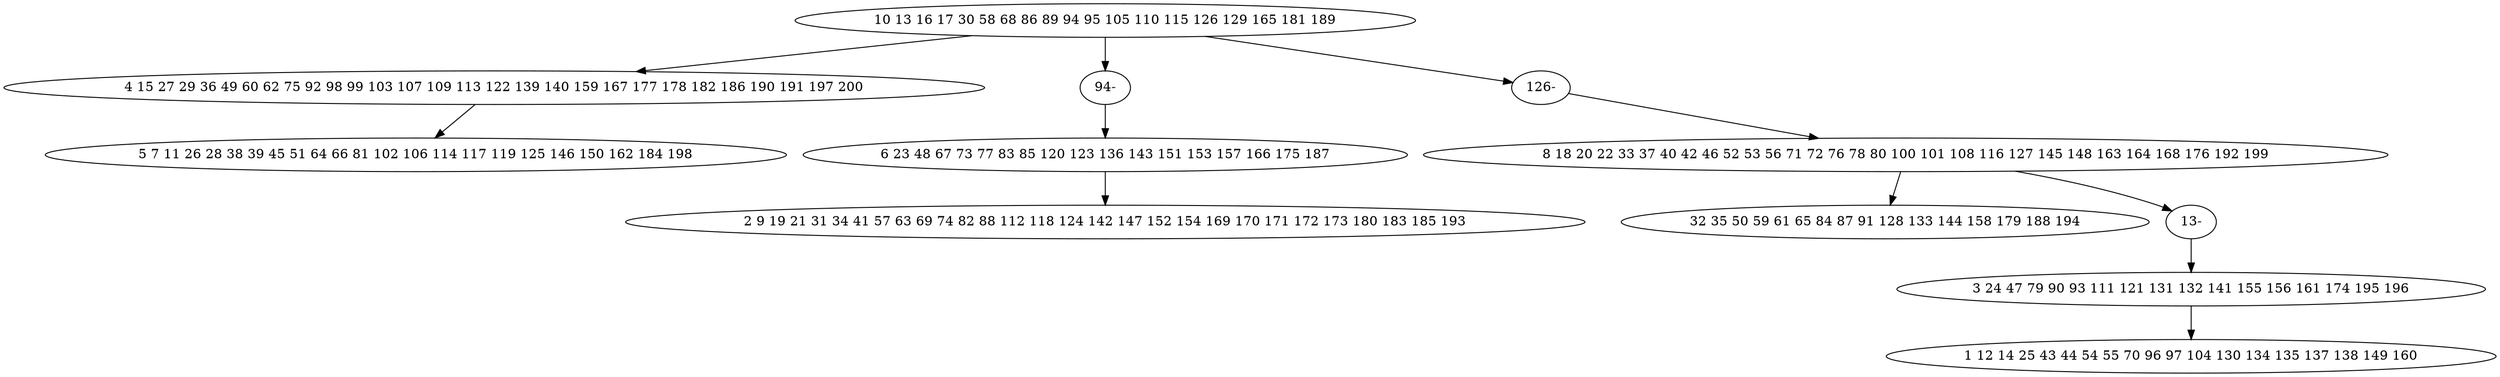 digraph true_tree {
	"0" -> "1"
	"0" -> "9"
	"0" -> "11"
	"3" -> "4"
	"2" -> "5"
	"3" -> "10"
	"6" -> "7"
	"1" -> "8"
	"9" -> "2"
	"10" -> "6"
	"11" -> "3"
	"0" [label="10 13 16 17 30 58 68 86 89 94 95 105 110 115 126 129 165 181 189"];
	"1" [label="4 15 27 29 36 49 60 62 75 92 98 99 103 107 109 113 122 139 140 159 167 177 178 182 186 190 191 197 200"];
	"2" [label="6 23 48 67 73 77 83 85 120 123 136 143 151 153 157 166 175 187"];
	"3" [label="8 18 20 22 33 37 40 42 46 52 53 56 71 72 76 78 80 100 101 108 116 127 145 148 163 164 168 176 192 199"];
	"4" [label="32 35 50 59 61 65 84 87 91 128 133 144 158 179 188 194"];
	"5" [label="2 9 19 21 31 34 41 57 63 69 74 82 88 112 118 124 142 147 152 154 169 170 171 172 173 180 183 185 193"];
	"6" [label="3 24 47 79 90 93 111 121 131 132 141 155 156 161 174 195 196"];
	"7" [label="1 12 14 25 43 44 54 55 70 96 97 104 130 134 135 137 138 149 160"];
	"8" [label="5 7 11 26 28 38 39 45 51 64 66 81 102 106 114 117 119 125 146 150 162 184 198"];
	"9" [label="94-"];
	"10" [label="13-"];
	"11" [label="126-"];
}
